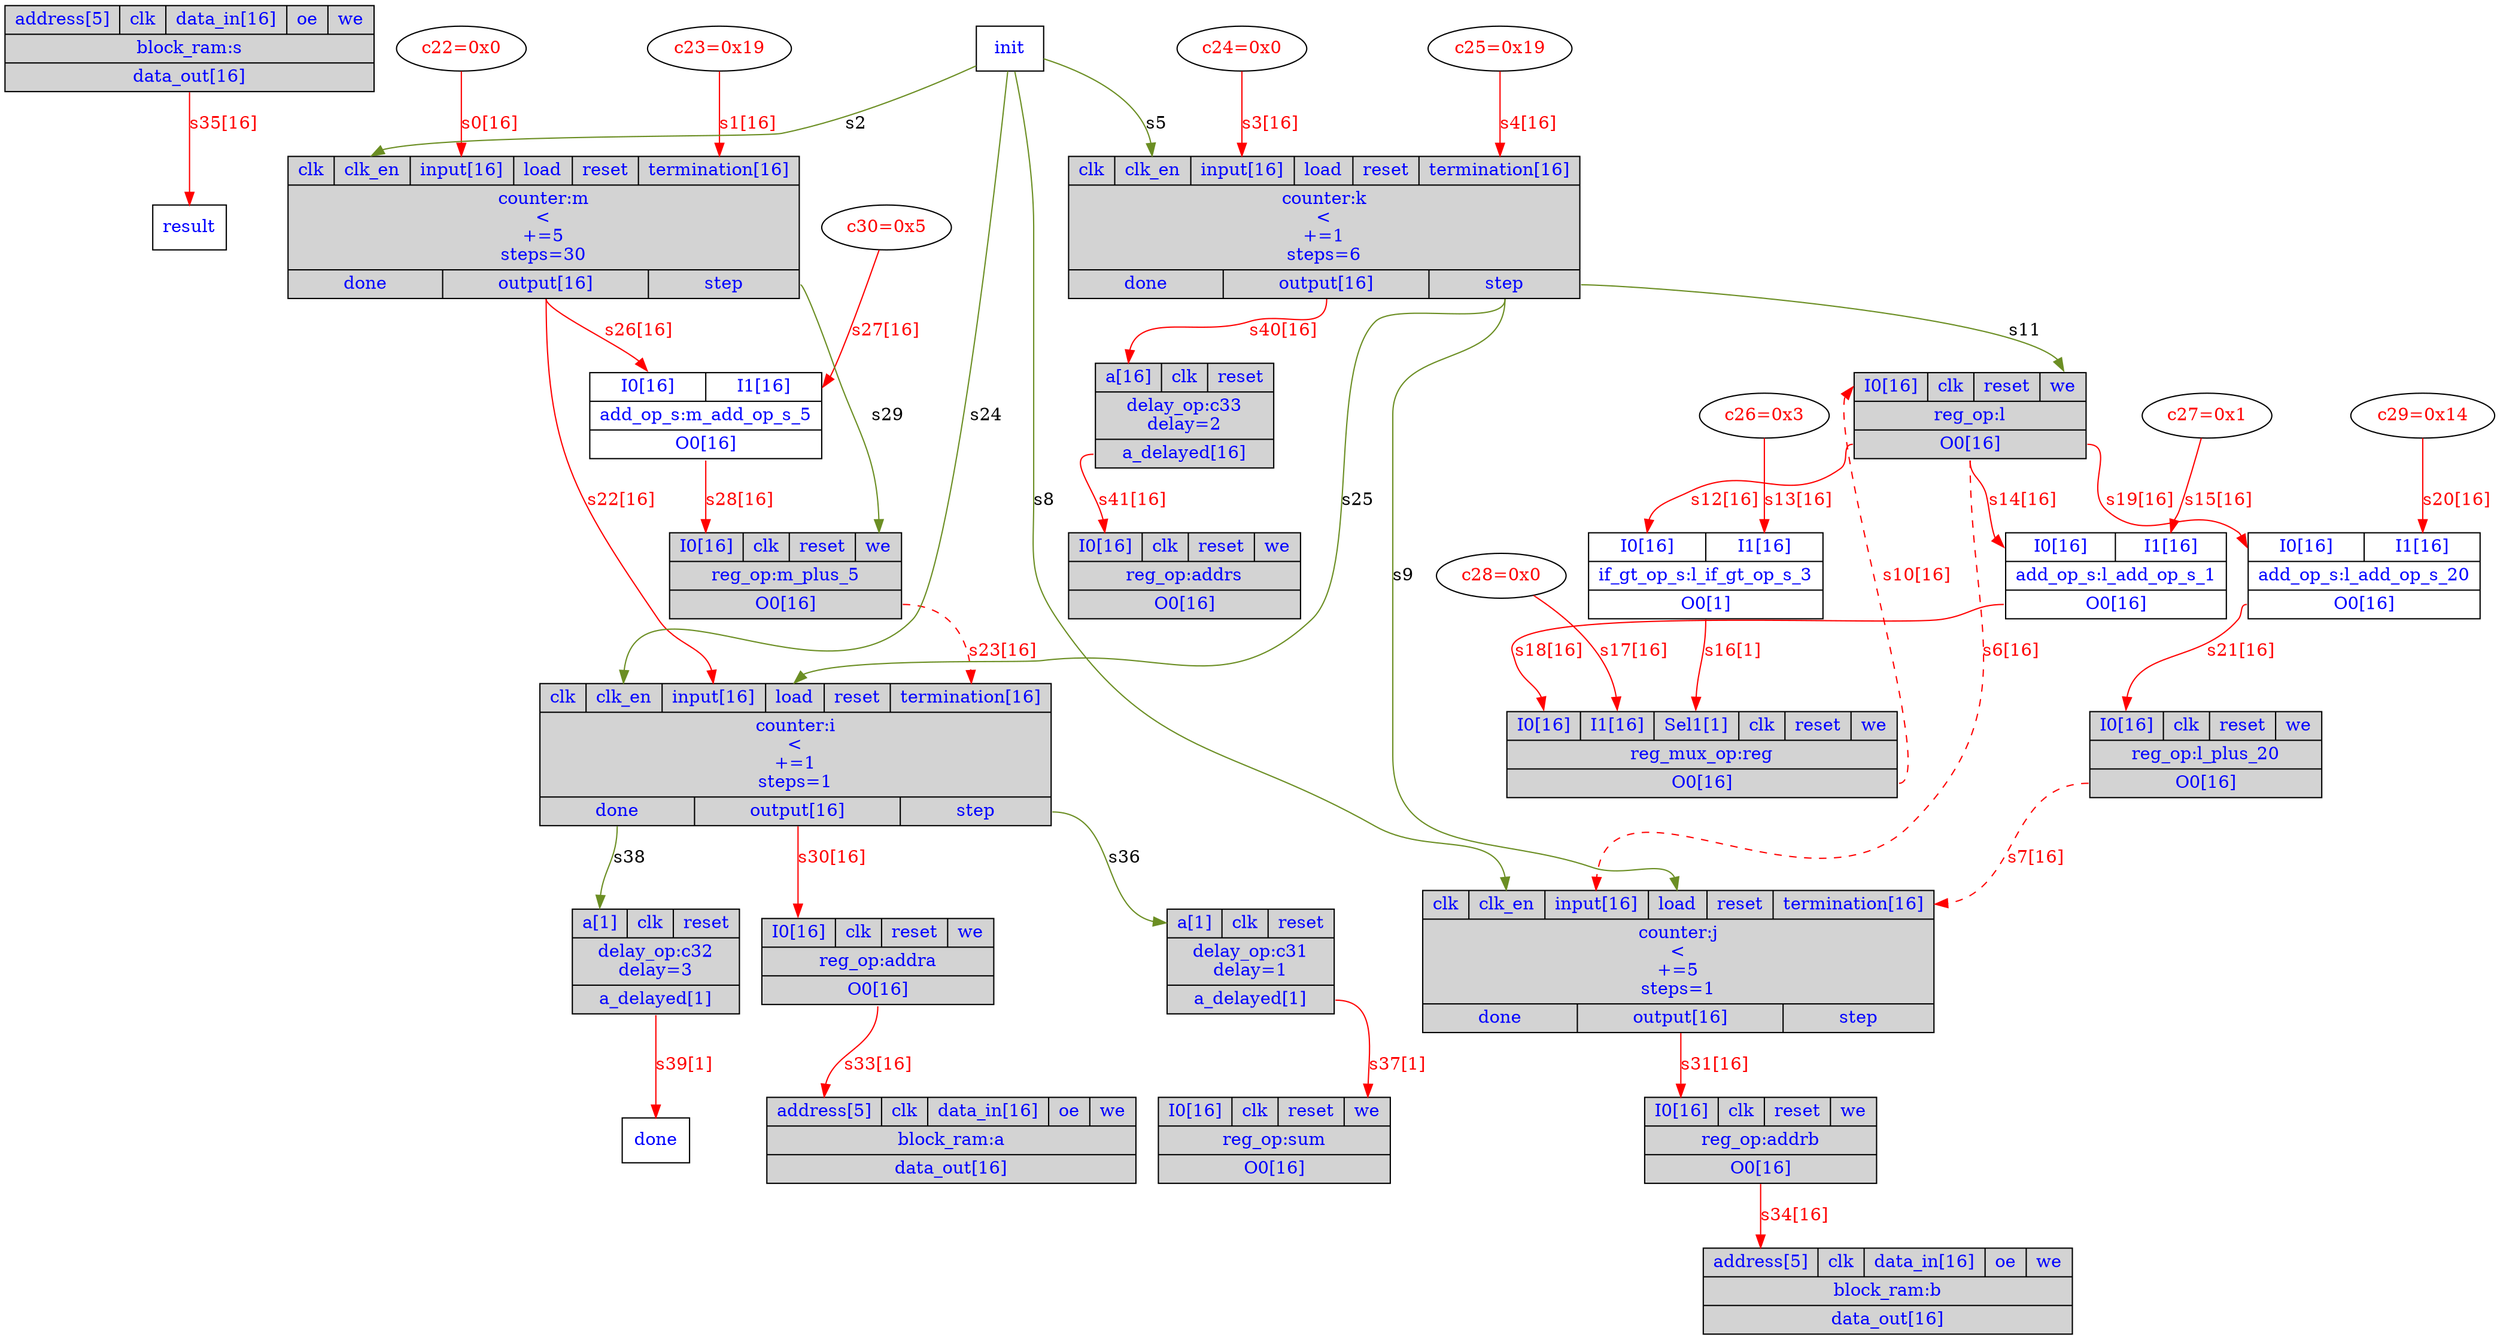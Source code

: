 digraph matmult {
	// Components (Nodes)
	"result" [shape=msquare fontcolor=blue label="result"];
	"c22" [fontcolor=red label="c22=0x0"];
	"c26" [fontcolor=red label="c26=0x3"];
	"i" [shape=record, fontcolor=blue, style="filled", fillcolor="lightgray", label="{{<clk>clk|<clk_en>clk_en|<input>input[16]|<load>load|<reset>reset|<termination>termination[16]}|counter:i\n\<\n+=1\nsteps=1|{<done>done|<output>output[16]|<step>step}}"];
	"a" [shape=record, fontcolor=blue, style="filled", fillcolor="lightgray", label="{{<address>address[5]|<clk>clk|<data_in>data_in[16]|<oe>oe|<we>we}|block_ram:a|{<data_out>data_out[16]}}"];
	"c30" [fontcolor=red label="c30=0x5"];
	"c29" [fontcolor=red label="c29=0x14"];
	"c33" [shape=record, fontcolor=blue, style="filled", fillcolor="lightgray", label="{{<a>a[16]|<clk>clk|<reset>reset}|delay_op:c33\ndelay=2|{<a_delayed>a_delayed[16]}}"];
	"c27" [fontcolor=red label="c27=0x1"];
	"c25" [fontcolor=red label="c25=0x19"];
	"reg" [shape=record, fontcolor=blue, style="filled", fillcolor="lightgray", label="{{<I0>I0[16]|<I1>I1[16]|<Sel1>Sel1[1]|<clk>clk|<reset>reset|<we>we}|reg_mux_op:reg|{<O0>O0[16]}}"];
	"m_add_op_s_5" [shape=record, fontcolor=blue, label="{{<I0>I0[16]|<I1>I1[16]}|add_op_s:m_add_op_s_5|{<O0>O0[16]}}"];
	"c23" [fontcolor=red label="c23=0x19"];
	"j" [shape=record, fontcolor=blue, style="filled", fillcolor="lightgray", label="{{<clk>clk|<clk_en>clk_en|<input>input[16]|<load>load|<reset>reset|<termination>termination[16]}|counter:j\n\<\n+=5\nsteps=1|{<done>done|<output>output[16]|<step>step}}"];
	"addra" [shape=record, fontcolor=blue, style="filled", fillcolor="lightgray", label="{{<I0>I0[16]|<clk>clk|<reset>reset|<we>we}|reg_op:addra|{<O0>O0[16]}}"];
	"addrb" [shape=record, fontcolor=blue, style="filled", fillcolor="lightgray", label="{{<I0>I0[16]|<clk>clk|<reset>reset|<we>we}|reg_op:addrb|{<O0>O0[16]}}"];
	"m_plus_5" [shape=record, fontcolor=blue, style="filled", fillcolor="lightgray", label="{{<I0>I0[16]|<clk>clk|<reset>reset|<we>we}|reg_op:m_plus_5|{<O0>O0[16]}}"];
	"done" [shape=msquare fontcolor=blue label="done"];
	"sum" [shape=record, fontcolor=blue, style="filled", fillcolor="lightgray", label="{{<I0>I0[16]|<clk>clk|<reset>reset|<we>we}|reg_op:sum|{<O0>O0[16]}}"];
	"l_if_gt_op_s_3" [shape=record, fontcolor=blue, label="{{<I0>I0[16]|<I1>I1[16]}|if_gt_op_s:l_if_gt_op_s_3|{<O0>O0[1]}}"];
	"l_add_op_s_20" [shape=record, fontcolor=blue, label="{{<I0>I0[16]|<I1>I1[16]}|add_op_s:l_add_op_s_20|{<O0>O0[16]}}"];
	"c24" [fontcolor=red label="c24=0x0"];
	"c31" [shape=record, fontcolor=blue, style="filled", fillcolor="lightgray", label="{{<a>a[1]|<clk>clk|<reset>reset}|delay_op:c31\ndelay=1|{<a_delayed>a_delayed[1]}}"];
	"c28" [fontcolor=red label="c28=0x0"];
	"c32" [shape=record, fontcolor=blue, style="filled", fillcolor="lightgray", label="{{<a>a[1]|<clk>clk|<reset>reset}|delay_op:c32\ndelay=3|{<a_delayed>a_delayed[1]}}"];
	"b" [shape=record, fontcolor=blue, style="filled", fillcolor="lightgray", label="{{<address>address[5]|<clk>clk|<data_in>data_in[16]|<oe>oe|<we>we}|block_ram:b|{<data_out>data_out[16]}}"];
	"l_plus_20" [shape=record, fontcolor=blue, style="filled", fillcolor="lightgray", label="{{<I0>I0[16]|<clk>clk|<reset>reset|<we>we}|reg_op:l_plus_20|{<O0>O0[16]}}"];
	"s" [shape=record, fontcolor=blue, style="filled", fillcolor="lightgray", label="{{<address>address[5]|<clk>clk|<data_in>data_in[16]|<oe>oe|<we>we}|block_ram:s|{<data_out>data_out[16]}}"];
	"addrs" [shape=record, fontcolor=blue, style="filled", fillcolor="lightgray", label="{{<I0>I0[16]|<clk>clk|<reset>reset|<we>we}|reg_op:addrs|{<O0>O0[16]}}"];
	"l_add_op_s_1" [shape=record, fontcolor=blue, label="{{<I0>I0[16]|<I1>I1[16]}|add_op_s:l_add_op_s_1|{<O0>O0[16]}}"];
	"k" [shape=record, fontcolor=blue, style="filled", fillcolor="lightgray", label="{{<clk>clk|<clk_en>clk_en|<input>input[16]|<load>load|<reset>reset|<termination>termination[16]}|counter:k\n\<\n+=1\nsteps=6|{<done>done|<output>output[16]|<step>step}}"];
	"l" [shape=record, fontcolor=blue, style="filled", fillcolor="lightgray", label="{{<I0>I0[16]|<clk>clk|<reset>reset|<we>we}|reg_op:l|{<O0>O0[16]}}"];
	"m" [shape=record, fontcolor=blue, style="filled", fillcolor="lightgray", label="{{<clk>clk|<clk_en>clk_en|<input>input[16]|<load>load|<reset>reset|<termination>termination[16]}|counter:m\n\<\n+=5\nsteps=30|{<done>done|<output>output[16]|<step>step}}"];
	"init" [shape=msquare fontcolor=blue label="init"];

	// Signals (Edges)
	"c22" -> "m":input [label="s0[16]" color=red fontcolor=red];
	"m":output -> "i":input [label="s22[16]" color=red fontcolor=red];
	"m":output -> "m_add_op_s_5":I0 [label="s26[16]" color=red fontcolor=red];
	"k":step -> "l":we [label="s11" color=olivedrab];
	"c27" -> "l_add_op_s_1":I1 [label="s15[16]" color=red fontcolor=red];
	"k":output -> "c33":a [label="s40[16]" color=red fontcolor=red];
	"c31":a_delayed -> "sum":we [label="s37[1]" color=red fontcolor=red];
	"c33":a_delayed -> "addrs":I0 [label="s41[16]" color=red fontcolor=red];
	"i":output -> "addra":I0 [label="s30[16]" color=red fontcolor=red];
	"addrb":O0 -> "b":address [label="s34[16]" color=red fontcolor=red];
	"m":step -> "m_plus_5":we [label="s29" color=olivedrab];
	"addra":O0 -> "a":address [label="s33[16]" color=red fontcolor=red];
	"c30" -> "m_add_op_s_5":I1 [label="s27[16]" color=red fontcolor=red];
	"k":step -> "i":load [label="s25" color=olivedrab];
	"l":O0 -> "l_add_op_s_20":I0 [label="s19[16]" color=red fontcolor=red];
	"l_add_op_s_20":O0 -> "l_plus_20":I0 [label="s21[16]" color=red fontcolor=red];
	"m_plus_5":O0 -> "i":termination [label="s23[16]" color=red fontcolor=red style=dashed];
	"k":step -> "j":load [label="s9" color=olivedrab];
	"l_plus_20":O0 -> "j":termination [label="s7[16]" color=red fontcolor=red style=dashed];
	"init" -> "k":clk_en [label="s5" color=olivedrab];
	"c24" -> "k":input [label="s3[16]" color=red fontcolor=red];
	"c23" -> "m":termination [label="s1[16]" color=red fontcolor=red];
	"c26" -> "l_if_gt_op_s_3":I1 [label="s13[16]" color=red fontcolor=red];
	"c28" -> "reg":I1 [label="s17[16]" color=red fontcolor=red];
	"c29" -> "l_add_op_s_20":I1 [label="s20[16]" color=red fontcolor=red];
	"init" -> "i":clk_en [label="s24" color=olivedrab];
	"j":output -> "addrb":I0 [label="s31[16]" color=red fontcolor=red];
	"m_add_op_s_5":O0 -> "m_plus_5":I0 [label="s28[16]" color=red fontcolor=red];
	"s":data_out -> "result" [label="s35[16]" color=red fontcolor=red];
	"i":done -> "c32":a [label="s38" color=olivedrab];
	"c32":a_delayed -> "done" [label="s39[1]" color=red fontcolor=red];
	"l":O0 -> "l_add_op_s_1":I0 [label="s14[16]" color=red fontcolor=red];
	"i":step -> "c31":a [label="s36" color=olivedrab];
	"reg":O0 -> "l":I0 [label="s10[16]" color=red fontcolor=red style=dashed];
	"l_if_gt_op_s_3":O0 -> "reg":Sel1 [label="s16[1]" color=red fontcolor=red];
	"l":O0 -> "l_if_gt_op_s_3":I0 [label="s12[16]" color=red fontcolor=red];
	"l_add_op_s_1":O0 -> "reg":I0 [label="s18[16]" color=red fontcolor=red];
	"init" -> "j":clk_en [label="s8" color=olivedrab];
	"l":O0 -> "j":input [label="s6[16]" color=red fontcolor=red style=dashed];
	"c25" -> "k":termination [label="s4[16]" color=red fontcolor=red];
	"init" -> "m":clk_en [label="s2" color=olivedrab];
}